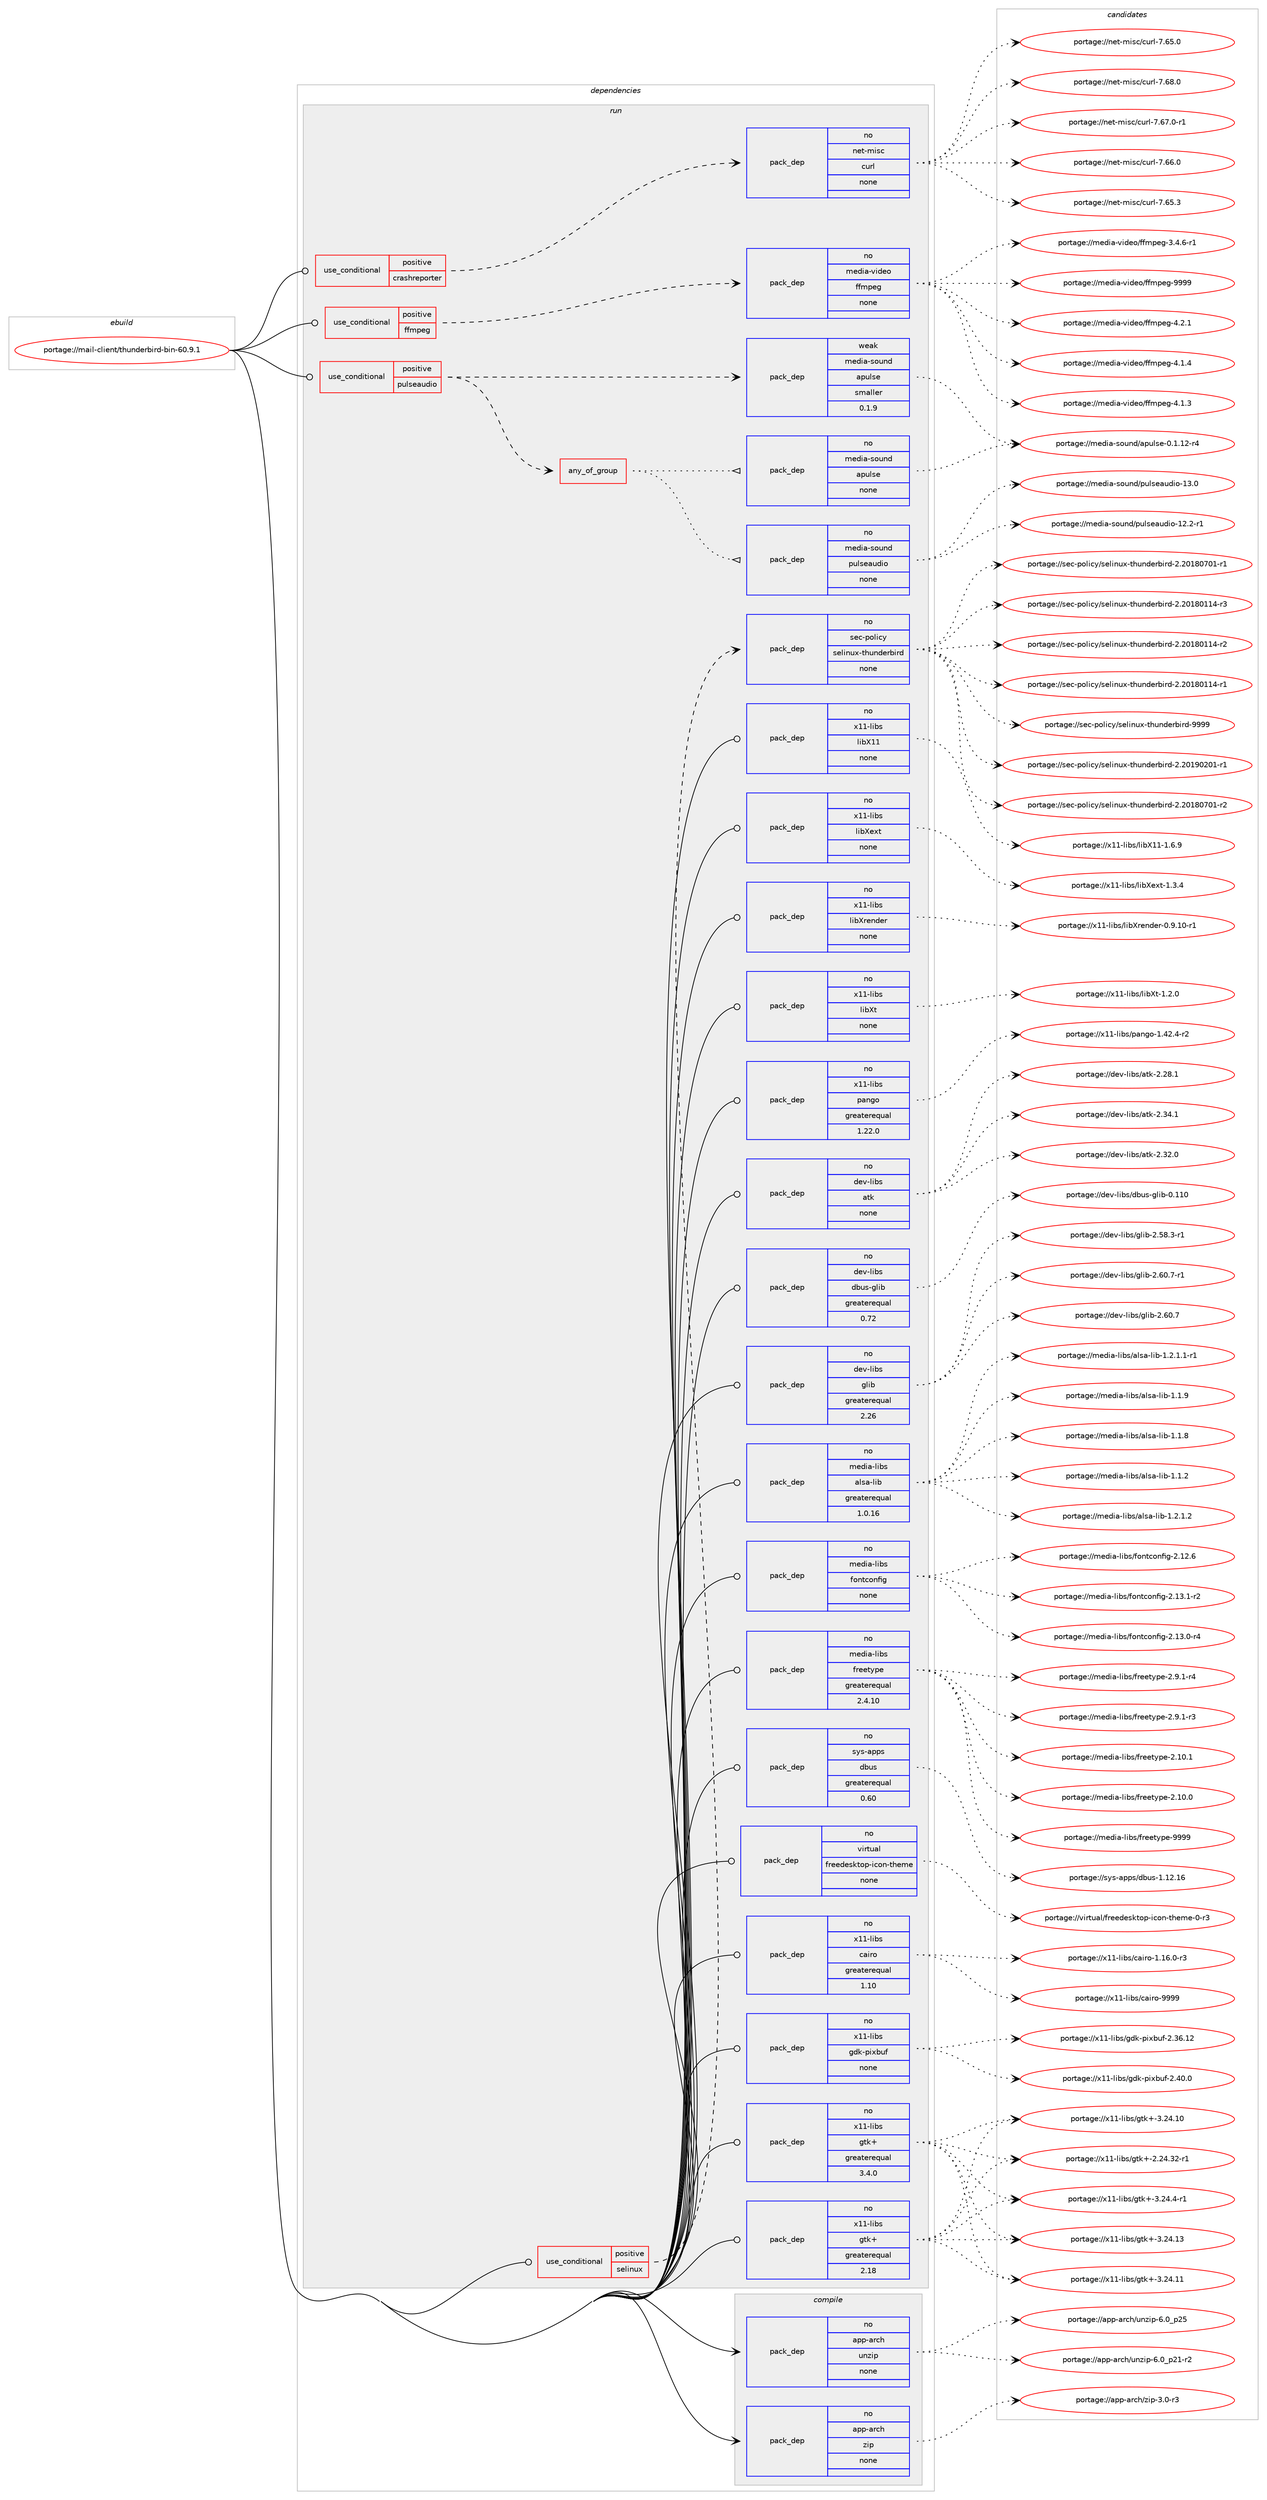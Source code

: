 digraph prolog {

# *************
# Graph options
# *************

newrank=true;
concentrate=true;
compound=true;
graph [rankdir=LR,fontname=Helvetica,fontsize=10,ranksep=1.5];#, ranksep=2.5, nodesep=0.2];
edge  [arrowhead=vee];
node  [fontname=Helvetica,fontsize=10];

# **********
# The ebuild
# **********

subgraph cluster_leftcol {
color=gray;
label=<<i>ebuild</i>>;
id [label="portage://mail-client/thunderbird-bin-60.9.1", color=red, width=4, href="../mail-client/thunderbird-bin-60.9.1.svg"];
}

# ****************
# The dependencies
# ****************

subgraph cluster_midcol {
color=gray;
label=<<i>dependencies</i>>;
subgraph cluster_compile {
fillcolor="#eeeeee";
style=filled;
label=<<i>compile</i>>;
subgraph pack177178 {
dependency234329 [label=<<TABLE BORDER="0" CELLBORDER="1" CELLSPACING="0" CELLPADDING="4" WIDTH="220"><TR><TD ROWSPAN="6" CELLPADDING="30">pack_dep</TD></TR><TR><TD WIDTH="110">no</TD></TR><TR><TD>app-arch</TD></TR><TR><TD>unzip</TD></TR><TR><TD>none</TD></TR><TR><TD></TD></TR></TABLE>>, shape=none, color=blue];
}
id:e -> dependency234329:w [weight=20,style="solid",arrowhead="vee"];
subgraph pack177179 {
dependency234330 [label=<<TABLE BORDER="0" CELLBORDER="1" CELLSPACING="0" CELLPADDING="4" WIDTH="220"><TR><TD ROWSPAN="6" CELLPADDING="30">pack_dep</TD></TR><TR><TD WIDTH="110">no</TD></TR><TR><TD>app-arch</TD></TR><TR><TD>zip</TD></TR><TR><TD>none</TD></TR><TR><TD></TD></TR></TABLE>>, shape=none, color=blue];
}
id:e -> dependency234330:w [weight=20,style="solid",arrowhead="vee"];
}
subgraph cluster_compileandrun {
fillcolor="#eeeeee";
style=filled;
label=<<i>compile and run</i>>;
}
subgraph cluster_run {
fillcolor="#eeeeee";
style=filled;
label=<<i>run</i>>;
subgraph cond53550 {
dependency234331 [label=<<TABLE BORDER="0" CELLBORDER="1" CELLSPACING="0" CELLPADDING="4"><TR><TD ROWSPAN="3" CELLPADDING="10">use_conditional</TD></TR><TR><TD>positive</TD></TR><TR><TD>crashreporter</TD></TR></TABLE>>, shape=none, color=red];
subgraph pack177180 {
dependency234332 [label=<<TABLE BORDER="0" CELLBORDER="1" CELLSPACING="0" CELLPADDING="4" WIDTH="220"><TR><TD ROWSPAN="6" CELLPADDING="30">pack_dep</TD></TR><TR><TD WIDTH="110">no</TD></TR><TR><TD>net-misc</TD></TR><TR><TD>curl</TD></TR><TR><TD>none</TD></TR><TR><TD></TD></TR></TABLE>>, shape=none, color=blue];
}
dependency234331:e -> dependency234332:w [weight=20,style="dashed",arrowhead="vee"];
}
id:e -> dependency234331:w [weight=20,style="solid",arrowhead="odot"];
subgraph cond53551 {
dependency234333 [label=<<TABLE BORDER="0" CELLBORDER="1" CELLSPACING="0" CELLPADDING="4"><TR><TD ROWSPAN="3" CELLPADDING="10">use_conditional</TD></TR><TR><TD>positive</TD></TR><TR><TD>ffmpeg</TD></TR></TABLE>>, shape=none, color=red];
subgraph pack177181 {
dependency234334 [label=<<TABLE BORDER="0" CELLBORDER="1" CELLSPACING="0" CELLPADDING="4" WIDTH="220"><TR><TD ROWSPAN="6" CELLPADDING="30">pack_dep</TD></TR><TR><TD WIDTH="110">no</TD></TR><TR><TD>media-video</TD></TR><TR><TD>ffmpeg</TD></TR><TR><TD>none</TD></TR><TR><TD></TD></TR></TABLE>>, shape=none, color=blue];
}
dependency234333:e -> dependency234334:w [weight=20,style="dashed",arrowhead="vee"];
}
id:e -> dependency234333:w [weight=20,style="solid",arrowhead="odot"];
subgraph cond53552 {
dependency234335 [label=<<TABLE BORDER="0" CELLBORDER="1" CELLSPACING="0" CELLPADDING="4"><TR><TD ROWSPAN="3" CELLPADDING="10">use_conditional</TD></TR><TR><TD>positive</TD></TR><TR><TD>pulseaudio</TD></TR></TABLE>>, shape=none, color=red];
subgraph pack177182 {
dependency234336 [label=<<TABLE BORDER="0" CELLBORDER="1" CELLSPACING="0" CELLPADDING="4" WIDTH="220"><TR><TD ROWSPAN="6" CELLPADDING="30">pack_dep</TD></TR><TR><TD WIDTH="110">weak</TD></TR><TR><TD>media-sound</TD></TR><TR><TD>apulse</TD></TR><TR><TD>smaller</TD></TR><TR><TD>0.1.9</TD></TR></TABLE>>, shape=none, color=blue];
}
dependency234335:e -> dependency234336:w [weight=20,style="dashed",arrowhead="vee"];
subgraph any3420 {
dependency234337 [label=<<TABLE BORDER="0" CELLBORDER="1" CELLSPACING="0" CELLPADDING="4"><TR><TD CELLPADDING="10">any_of_group</TD></TR></TABLE>>, shape=none, color=red];subgraph pack177183 {
dependency234338 [label=<<TABLE BORDER="0" CELLBORDER="1" CELLSPACING="0" CELLPADDING="4" WIDTH="220"><TR><TD ROWSPAN="6" CELLPADDING="30">pack_dep</TD></TR><TR><TD WIDTH="110">no</TD></TR><TR><TD>media-sound</TD></TR><TR><TD>pulseaudio</TD></TR><TR><TD>none</TD></TR><TR><TD></TD></TR></TABLE>>, shape=none, color=blue];
}
dependency234337:e -> dependency234338:w [weight=20,style="dotted",arrowhead="oinv"];
subgraph pack177184 {
dependency234339 [label=<<TABLE BORDER="0" CELLBORDER="1" CELLSPACING="0" CELLPADDING="4" WIDTH="220"><TR><TD ROWSPAN="6" CELLPADDING="30">pack_dep</TD></TR><TR><TD WIDTH="110">no</TD></TR><TR><TD>media-sound</TD></TR><TR><TD>apulse</TD></TR><TR><TD>none</TD></TR><TR><TD></TD></TR></TABLE>>, shape=none, color=blue];
}
dependency234337:e -> dependency234339:w [weight=20,style="dotted",arrowhead="oinv"];
}
dependency234335:e -> dependency234337:w [weight=20,style="dashed",arrowhead="vee"];
}
id:e -> dependency234335:w [weight=20,style="solid",arrowhead="odot"];
subgraph cond53553 {
dependency234340 [label=<<TABLE BORDER="0" CELLBORDER="1" CELLSPACING="0" CELLPADDING="4"><TR><TD ROWSPAN="3" CELLPADDING="10">use_conditional</TD></TR><TR><TD>positive</TD></TR><TR><TD>selinux</TD></TR></TABLE>>, shape=none, color=red];
subgraph pack177185 {
dependency234341 [label=<<TABLE BORDER="0" CELLBORDER="1" CELLSPACING="0" CELLPADDING="4" WIDTH="220"><TR><TD ROWSPAN="6" CELLPADDING="30">pack_dep</TD></TR><TR><TD WIDTH="110">no</TD></TR><TR><TD>sec-policy</TD></TR><TR><TD>selinux-thunderbird</TD></TR><TR><TD>none</TD></TR><TR><TD></TD></TR></TABLE>>, shape=none, color=blue];
}
dependency234340:e -> dependency234341:w [weight=20,style="dashed",arrowhead="vee"];
}
id:e -> dependency234340:w [weight=20,style="solid",arrowhead="odot"];
subgraph pack177186 {
dependency234342 [label=<<TABLE BORDER="0" CELLBORDER="1" CELLSPACING="0" CELLPADDING="4" WIDTH="220"><TR><TD ROWSPAN="6" CELLPADDING="30">pack_dep</TD></TR><TR><TD WIDTH="110">no</TD></TR><TR><TD>dev-libs</TD></TR><TR><TD>atk</TD></TR><TR><TD>none</TD></TR><TR><TD></TD></TR></TABLE>>, shape=none, color=blue];
}
id:e -> dependency234342:w [weight=20,style="solid",arrowhead="odot"];
subgraph pack177187 {
dependency234343 [label=<<TABLE BORDER="0" CELLBORDER="1" CELLSPACING="0" CELLPADDING="4" WIDTH="220"><TR><TD ROWSPAN="6" CELLPADDING="30">pack_dep</TD></TR><TR><TD WIDTH="110">no</TD></TR><TR><TD>dev-libs</TD></TR><TR><TD>dbus-glib</TD></TR><TR><TD>greaterequal</TD></TR><TR><TD>0.72</TD></TR></TABLE>>, shape=none, color=blue];
}
id:e -> dependency234343:w [weight=20,style="solid",arrowhead="odot"];
subgraph pack177188 {
dependency234344 [label=<<TABLE BORDER="0" CELLBORDER="1" CELLSPACING="0" CELLPADDING="4" WIDTH="220"><TR><TD ROWSPAN="6" CELLPADDING="30">pack_dep</TD></TR><TR><TD WIDTH="110">no</TD></TR><TR><TD>dev-libs</TD></TR><TR><TD>glib</TD></TR><TR><TD>greaterequal</TD></TR><TR><TD>2.26</TD></TR></TABLE>>, shape=none, color=blue];
}
id:e -> dependency234344:w [weight=20,style="solid",arrowhead="odot"];
subgraph pack177189 {
dependency234345 [label=<<TABLE BORDER="0" CELLBORDER="1" CELLSPACING="0" CELLPADDING="4" WIDTH="220"><TR><TD ROWSPAN="6" CELLPADDING="30">pack_dep</TD></TR><TR><TD WIDTH="110">no</TD></TR><TR><TD>media-libs</TD></TR><TR><TD>alsa-lib</TD></TR><TR><TD>greaterequal</TD></TR><TR><TD>1.0.16</TD></TR></TABLE>>, shape=none, color=blue];
}
id:e -> dependency234345:w [weight=20,style="solid",arrowhead="odot"];
subgraph pack177190 {
dependency234346 [label=<<TABLE BORDER="0" CELLBORDER="1" CELLSPACING="0" CELLPADDING="4" WIDTH="220"><TR><TD ROWSPAN="6" CELLPADDING="30">pack_dep</TD></TR><TR><TD WIDTH="110">no</TD></TR><TR><TD>media-libs</TD></TR><TR><TD>fontconfig</TD></TR><TR><TD>none</TD></TR><TR><TD></TD></TR></TABLE>>, shape=none, color=blue];
}
id:e -> dependency234346:w [weight=20,style="solid",arrowhead="odot"];
subgraph pack177191 {
dependency234347 [label=<<TABLE BORDER="0" CELLBORDER="1" CELLSPACING="0" CELLPADDING="4" WIDTH="220"><TR><TD ROWSPAN="6" CELLPADDING="30">pack_dep</TD></TR><TR><TD WIDTH="110">no</TD></TR><TR><TD>media-libs</TD></TR><TR><TD>freetype</TD></TR><TR><TD>greaterequal</TD></TR><TR><TD>2.4.10</TD></TR></TABLE>>, shape=none, color=blue];
}
id:e -> dependency234347:w [weight=20,style="solid",arrowhead="odot"];
subgraph pack177192 {
dependency234348 [label=<<TABLE BORDER="0" CELLBORDER="1" CELLSPACING="0" CELLPADDING="4" WIDTH="220"><TR><TD ROWSPAN="6" CELLPADDING="30">pack_dep</TD></TR><TR><TD WIDTH="110">no</TD></TR><TR><TD>sys-apps</TD></TR><TR><TD>dbus</TD></TR><TR><TD>greaterequal</TD></TR><TR><TD>0.60</TD></TR></TABLE>>, shape=none, color=blue];
}
id:e -> dependency234348:w [weight=20,style="solid",arrowhead="odot"];
subgraph pack177193 {
dependency234349 [label=<<TABLE BORDER="0" CELLBORDER="1" CELLSPACING="0" CELLPADDING="4" WIDTH="220"><TR><TD ROWSPAN="6" CELLPADDING="30">pack_dep</TD></TR><TR><TD WIDTH="110">no</TD></TR><TR><TD>virtual</TD></TR><TR><TD>freedesktop-icon-theme</TD></TR><TR><TD>none</TD></TR><TR><TD></TD></TR></TABLE>>, shape=none, color=blue];
}
id:e -> dependency234349:w [weight=20,style="solid",arrowhead="odot"];
subgraph pack177194 {
dependency234350 [label=<<TABLE BORDER="0" CELLBORDER="1" CELLSPACING="0" CELLPADDING="4" WIDTH="220"><TR><TD ROWSPAN="6" CELLPADDING="30">pack_dep</TD></TR><TR><TD WIDTH="110">no</TD></TR><TR><TD>x11-libs</TD></TR><TR><TD>cairo</TD></TR><TR><TD>greaterequal</TD></TR><TR><TD>1.10</TD></TR></TABLE>>, shape=none, color=blue];
}
id:e -> dependency234350:w [weight=20,style="solid",arrowhead="odot"];
subgraph pack177195 {
dependency234351 [label=<<TABLE BORDER="0" CELLBORDER="1" CELLSPACING="0" CELLPADDING="4" WIDTH="220"><TR><TD ROWSPAN="6" CELLPADDING="30">pack_dep</TD></TR><TR><TD WIDTH="110">no</TD></TR><TR><TD>x11-libs</TD></TR><TR><TD>gdk-pixbuf</TD></TR><TR><TD>none</TD></TR><TR><TD></TD></TR></TABLE>>, shape=none, color=blue];
}
id:e -> dependency234351:w [weight=20,style="solid",arrowhead="odot"];
subgraph pack177196 {
dependency234352 [label=<<TABLE BORDER="0" CELLBORDER="1" CELLSPACING="0" CELLPADDING="4" WIDTH="220"><TR><TD ROWSPAN="6" CELLPADDING="30">pack_dep</TD></TR><TR><TD WIDTH="110">no</TD></TR><TR><TD>x11-libs</TD></TR><TR><TD>gtk+</TD></TR><TR><TD>greaterequal</TD></TR><TR><TD>2.18</TD></TR></TABLE>>, shape=none, color=blue];
}
id:e -> dependency234352:w [weight=20,style="solid",arrowhead="odot"];
subgraph pack177197 {
dependency234353 [label=<<TABLE BORDER="0" CELLBORDER="1" CELLSPACING="0" CELLPADDING="4" WIDTH="220"><TR><TD ROWSPAN="6" CELLPADDING="30">pack_dep</TD></TR><TR><TD WIDTH="110">no</TD></TR><TR><TD>x11-libs</TD></TR><TR><TD>gtk+</TD></TR><TR><TD>greaterequal</TD></TR><TR><TD>3.4.0</TD></TR></TABLE>>, shape=none, color=blue];
}
id:e -> dependency234353:w [weight=20,style="solid",arrowhead="odot"];
subgraph pack177198 {
dependency234354 [label=<<TABLE BORDER="0" CELLBORDER="1" CELLSPACING="0" CELLPADDING="4" WIDTH="220"><TR><TD ROWSPAN="6" CELLPADDING="30">pack_dep</TD></TR><TR><TD WIDTH="110">no</TD></TR><TR><TD>x11-libs</TD></TR><TR><TD>libX11</TD></TR><TR><TD>none</TD></TR><TR><TD></TD></TR></TABLE>>, shape=none, color=blue];
}
id:e -> dependency234354:w [weight=20,style="solid",arrowhead="odot"];
subgraph pack177199 {
dependency234355 [label=<<TABLE BORDER="0" CELLBORDER="1" CELLSPACING="0" CELLPADDING="4" WIDTH="220"><TR><TD ROWSPAN="6" CELLPADDING="30">pack_dep</TD></TR><TR><TD WIDTH="110">no</TD></TR><TR><TD>x11-libs</TD></TR><TR><TD>libXext</TD></TR><TR><TD>none</TD></TR><TR><TD></TD></TR></TABLE>>, shape=none, color=blue];
}
id:e -> dependency234355:w [weight=20,style="solid",arrowhead="odot"];
subgraph pack177200 {
dependency234356 [label=<<TABLE BORDER="0" CELLBORDER="1" CELLSPACING="0" CELLPADDING="4" WIDTH="220"><TR><TD ROWSPAN="6" CELLPADDING="30">pack_dep</TD></TR><TR><TD WIDTH="110">no</TD></TR><TR><TD>x11-libs</TD></TR><TR><TD>libXrender</TD></TR><TR><TD>none</TD></TR><TR><TD></TD></TR></TABLE>>, shape=none, color=blue];
}
id:e -> dependency234356:w [weight=20,style="solid",arrowhead="odot"];
subgraph pack177201 {
dependency234357 [label=<<TABLE BORDER="0" CELLBORDER="1" CELLSPACING="0" CELLPADDING="4" WIDTH="220"><TR><TD ROWSPAN="6" CELLPADDING="30">pack_dep</TD></TR><TR><TD WIDTH="110">no</TD></TR><TR><TD>x11-libs</TD></TR><TR><TD>libXt</TD></TR><TR><TD>none</TD></TR><TR><TD></TD></TR></TABLE>>, shape=none, color=blue];
}
id:e -> dependency234357:w [weight=20,style="solid",arrowhead="odot"];
subgraph pack177202 {
dependency234358 [label=<<TABLE BORDER="0" CELLBORDER="1" CELLSPACING="0" CELLPADDING="4" WIDTH="220"><TR><TD ROWSPAN="6" CELLPADDING="30">pack_dep</TD></TR><TR><TD WIDTH="110">no</TD></TR><TR><TD>x11-libs</TD></TR><TR><TD>pango</TD></TR><TR><TD>greaterequal</TD></TR><TR><TD>1.22.0</TD></TR></TABLE>>, shape=none, color=blue];
}
id:e -> dependency234358:w [weight=20,style="solid",arrowhead="odot"];
}
}

# **************
# The candidates
# **************

subgraph cluster_choices {
rank=same;
color=gray;
label=<<i>candidates</i>>;

subgraph choice177178 {
color=black;
nodesep=1;
choice971121124597114991044711711012210511245544648951125053 [label="portage://app-arch/unzip-6.0_p25", color=red, width=4,href="../app-arch/unzip-6.0_p25.svg"];
choice9711211245971149910447117110122105112455446489511250494511450 [label="portage://app-arch/unzip-6.0_p21-r2", color=red, width=4,href="../app-arch/unzip-6.0_p21-r2.svg"];
dependency234329:e -> choice971121124597114991044711711012210511245544648951125053:w [style=dotted,weight="100"];
dependency234329:e -> choice9711211245971149910447117110122105112455446489511250494511450:w [style=dotted,weight="100"];
}
subgraph choice177179 {
color=black;
nodesep=1;
choice9711211245971149910447122105112455146484511451 [label="portage://app-arch/zip-3.0-r3", color=red, width=4,href="../app-arch/zip-3.0-r3.svg"];
dependency234330:e -> choice9711211245971149910447122105112455146484511451:w [style=dotted,weight="100"];
}
subgraph choice177180 {
color=black;
nodesep=1;
choice1101011164510910511599479911711410845554654564648 [label="portage://net-misc/curl-7.68.0", color=red, width=4,href="../net-misc/curl-7.68.0.svg"];
choice11010111645109105115994799117114108455546545546484511449 [label="portage://net-misc/curl-7.67.0-r1", color=red, width=4,href="../net-misc/curl-7.67.0-r1.svg"];
choice1101011164510910511599479911711410845554654544648 [label="portage://net-misc/curl-7.66.0", color=red, width=4,href="../net-misc/curl-7.66.0.svg"];
choice1101011164510910511599479911711410845554654534651 [label="portage://net-misc/curl-7.65.3", color=red, width=4,href="../net-misc/curl-7.65.3.svg"];
choice1101011164510910511599479911711410845554654534648 [label="portage://net-misc/curl-7.65.0", color=red, width=4,href="../net-misc/curl-7.65.0.svg"];
dependency234332:e -> choice1101011164510910511599479911711410845554654564648:w [style=dotted,weight="100"];
dependency234332:e -> choice11010111645109105115994799117114108455546545546484511449:w [style=dotted,weight="100"];
dependency234332:e -> choice1101011164510910511599479911711410845554654544648:w [style=dotted,weight="100"];
dependency234332:e -> choice1101011164510910511599479911711410845554654534651:w [style=dotted,weight="100"];
dependency234332:e -> choice1101011164510910511599479911711410845554654534648:w [style=dotted,weight="100"];
}
subgraph choice177181 {
color=black;
nodesep=1;
choice1091011001059745118105100101111471021021091121011034557575757 [label="portage://media-video/ffmpeg-9999", color=red, width=4,href="../media-video/ffmpeg-9999.svg"];
choice109101100105974511810510010111147102102109112101103455246504649 [label="portage://media-video/ffmpeg-4.2.1", color=red, width=4,href="../media-video/ffmpeg-4.2.1.svg"];
choice109101100105974511810510010111147102102109112101103455246494652 [label="portage://media-video/ffmpeg-4.1.4", color=red, width=4,href="../media-video/ffmpeg-4.1.4.svg"];
choice109101100105974511810510010111147102102109112101103455246494651 [label="portage://media-video/ffmpeg-4.1.3", color=red, width=4,href="../media-video/ffmpeg-4.1.3.svg"];
choice1091011001059745118105100101111471021021091121011034551465246544511449 [label="portage://media-video/ffmpeg-3.4.6-r1", color=red, width=4,href="../media-video/ffmpeg-3.4.6-r1.svg"];
dependency234334:e -> choice1091011001059745118105100101111471021021091121011034557575757:w [style=dotted,weight="100"];
dependency234334:e -> choice109101100105974511810510010111147102102109112101103455246504649:w [style=dotted,weight="100"];
dependency234334:e -> choice109101100105974511810510010111147102102109112101103455246494652:w [style=dotted,weight="100"];
dependency234334:e -> choice109101100105974511810510010111147102102109112101103455246494651:w [style=dotted,weight="100"];
dependency234334:e -> choice1091011001059745118105100101111471021021091121011034551465246544511449:w [style=dotted,weight="100"];
}
subgraph choice177182 {
color=black;
nodesep=1;
choice10910110010597451151111171101004797112117108115101454846494649504511452 [label="portage://media-sound/apulse-0.1.12-r4", color=red, width=4,href="../media-sound/apulse-0.1.12-r4.svg"];
dependency234336:e -> choice10910110010597451151111171101004797112117108115101454846494649504511452:w [style=dotted,weight="100"];
}
subgraph choice177183 {
color=black;
nodesep=1;
choice109101100105974511511111711010047112117108115101971171001051114549514648 [label="portage://media-sound/pulseaudio-13.0", color=red, width=4,href="../media-sound/pulseaudio-13.0.svg"];
choice1091011001059745115111117110100471121171081151019711710010511145495046504511449 [label="portage://media-sound/pulseaudio-12.2-r1", color=red, width=4,href="../media-sound/pulseaudio-12.2-r1.svg"];
dependency234338:e -> choice109101100105974511511111711010047112117108115101971171001051114549514648:w [style=dotted,weight="100"];
dependency234338:e -> choice1091011001059745115111117110100471121171081151019711710010511145495046504511449:w [style=dotted,weight="100"];
}
subgraph choice177184 {
color=black;
nodesep=1;
choice10910110010597451151111171101004797112117108115101454846494649504511452 [label="portage://media-sound/apulse-0.1.12-r4", color=red, width=4,href="../media-sound/apulse-0.1.12-r4.svg"];
dependency234339:e -> choice10910110010597451151111171101004797112117108115101454846494649504511452:w [style=dotted,weight="100"];
}
subgraph choice177185 {
color=black;
nodesep=1;
choice1151019945112111108105991214711510110810511011712045116104117110100101114981051141004557575757 [label="portage://sec-policy/selinux-thunderbird-9999", color=red, width=4,href="../sec-policy/selinux-thunderbird-9999.svg"];
choice11510199451121111081059912147115101108105110117120451161041171101001011149810511410045504650484957485048494511449 [label="portage://sec-policy/selinux-thunderbird-2.20190201-r1", color=red, width=4,href="../sec-policy/selinux-thunderbird-2.20190201-r1.svg"];
choice11510199451121111081059912147115101108105110117120451161041171101001011149810511410045504650484956485548494511450 [label="portage://sec-policy/selinux-thunderbird-2.20180701-r2", color=red, width=4,href="../sec-policy/selinux-thunderbird-2.20180701-r2.svg"];
choice11510199451121111081059912147115101108105110117120451161041171101001011149810511410045504650484956485548494511449 [label="portage://sec-policy/selinux-thunderbird-2.20180701-r1", color=red, width=4,href="../sec-policy/selinux-thunderbird-2.20180701-r1.svg"];
choice11510199451121111081059912147115101108105110117120451161041171101001011149810511410045504650484956484949524511451 [label="portage://sec-policy/selinux-thunderbird-2.20180114-r3", color=red, width=4,href="../sec-policy/selinux-thunderbird-2.20180114-r3.svg"];
choice11510199451121111081059912147115101108105110117120451161041171101001011149810511410045504650484956484949524511450 [label="portage://sec-policy/selinux-thunderbird-2.20180114-r2", color=red, width=4,href="../sec-policy/selinux-thunderbird-2.20180114-r2.svg"];
choice11510199451121111081059912147115101108105110117120451161041171101001011149810511410045504650484956484949524511449 [label="portage://sec-policy/selinux-thunderbird-2.20180114-r1", color=red, width=4,href="../sec-policy/selinux-thunderbird-2.20180114-r1.svg"];
dependency234341:e -> choice1151019945112111108105991214711510110810511011712045116104117110100101114981051141004557575757:w [style=dotted,weight="100"];
dependency234341:e -> choice11510199451121111081059912147115101108105110117120451161041171101001011149810511410045504650484957485048494511449:w [style=dotted,weight="100"];
dependency234341:e -> choice11510199451121111081059912147115101108105110117120451161041171101001011149810511410045504650484956485548494511450:w [style=dotted,weight="100"];
dependency234341:e -> choice11510199451121111081059912147115101108105110117120451161041171101001011149810511410045504650484956485548494511449:w [style=dotted,weight="100"];
dependency234341:e -> choice11510199451121111081059912147115101108105110117120451161041171101001011149810511410045504650484956484949524511451:w [style=dotted,weight="100"];
dependency234341:e -> choice11510199451121111081059912147115101108105110117120451161041171101001011149810511410045504650484956484949524511450:w [style=dotted,weight="100"];
dependency234341:e -> choice11510199451121111081059912147115101108105110117120451161041171101001011149810511410045504650484956484949524511449:w [style=dotted,weight="100"];
}
subgraph choice177186 {
color=black;
nodesep=1;
choice1001011184510810598115479711610745504651524649 [label="portage://dev-libs/atk-2.34.1", color=red, width=4,href="../dev-libs/atk-2.34.1.svg"];
choice1001011184510810598115479711610745504651504648 [label="portage://dev-libs/atk-2.32.0", color=red, width=4,href="../dev-libs/atk-2.32.0.svg"];
choice1001011184510810598115479711610745504650564649 [label="portage://dev-libs/atk-2.28.1", color=red, width=4,href="../dev-libs/atk-2.28.1.svg"];
dependency234342:e -> choice1001011184510810598115479711610745504651524649:w [style=dotted,weight="100"];
dependency234342:e -> choice1001011184510810598115479711610745504651504648:w [style=dotted,weight="100"];
dependency234342:e -> choice1001011184510810598115479711610745504650564649:w [style=dotted,weight="100"];
}
subgraph choice177187 {
color=black;
nodesep=1;
choice100101118451081059811547100981171154510310810598454846494948 [label="portage://dev-libs/dbus-glib-0.110", color=red, width=4,href="../dev-libs/dbus-glib-0.110.svg"];
dependency234343:e -> choice100101118451081059811547100981171154510310810598454846494948:w [style=dotted,weight="100"];
}
subgraph choice177188 {
color=black;
nodesep=1;
choice10010111845108105981154710310810598455046544846554511449 [label="portage://dev-libs/glib-2.60.7-r1", color=red, width=4,href="../dev-libs/glib-2.60.7-r1.svg"];
choice1001011184510810598115471031081059845504654484655 [label="portage://dev-libs/glib-2.60.7", color=red, width=4,href="../dev-libs/glib-2.60.7.svg"];
choice10010111845108105981154710310810598455046535646514511449 [label="portage://dev-libs/glib-2.58.3-r1", color=red, width=4,href="../dev-libs/glib-2.58.3-r1.svg"];
dependency234344:e -> choice10010111845108105981154710310810598455046544846554511449:w [style=dotted,weight="100"];
dependency234344:e -> choice1001011184510810598115471031081059845504654484655:w [style=dotted,weight="100"];
dependency234344:e -> choice10010111845108105981154710310810598455046535646514511449:w [style=dotted,weight="100"];
}
subgraph choice177189 {
color=black;
nodesep=1;
choice10910110010597451081059811547971081159745108105984549465046494650 [label="portage://media-libs/alsa-lib-1.2.1.2", color=red, width=4,href="../media-libs/alsa-lib-1.2.1.2.svg"];
choice109101100105974510810598115479710811597451081059845494650464946494511449 [label="portage://media-libs/alsa-lib-1.2.1.1-r1", color=red, width=4,href="../media-libs/alsa-lib-1.2.1.1-r1.svg"];
choice1091011001059745108105981154797108115974510810598454946494657 [label="portage://media-libs/alsa-lib-1.1.9", color=red, width=4,href="../media-libs/alsa-lib-1.1.9.svg"];
choice1091011001059745108105981154797108115974510810598454946494656 [label="portage://media-libs/alsa-lib-1.1.8", color=red, width=4,href="../media-libs/alsa-lib-1.1.8.svg"];
choice1091011001059745108105981154797108115974510810598454946494650 [label="portage://media-libs/alsa-lib-1.1.2", color=red, width=4,href="../media-libs/alsa-lib-1.1.2.svg"];
dependency234345:e -> choice10910110010597451081059811547971081159745108105984549465046494650:w [style=dotted,weight="100"];
dependency234345:e -> choice109101100105974510810598115479710811597451081059845494650464946494511449:w [style=dotted,weight="100"];
dependency234345:e -> choice1091011001059745108105981154797108115974510810598454946494657:w [style=dotted,weight="100"];
dependency234345:e -> choice1091011001059745108105981154797108115974510810598454946494656:w [style=dotted,weight="100"];
dependency234345:e -> choice1091011001059745108105981154797108115974510810598454946494650:w [style=dotted,weight="100"];
}
subgraph choice177190 {
color=black;
nodesep=1;
choice1091011001059745108105981154710211111011699111110102105103455046495146494511450 [label="portage://media-libs/fontconfig-2.13.1-r2", color=red, width=4,href="../media-libs/fontconfig-2.13.1-r2.svg"];
choice1091011001059745108105981154710211111011699111110102105103455046495146484511452 [label="portage://media-libs/fontconfig-2.13.0-r4", color=red, width=4,href="../media-libs/fontconfig-2.13.0-r4.svg"];
choice109101100105974510810598115471021111101169911111010210510345504649504654 [label="portage://media-libs/fontconfig-2.12.6", color=red, width=4,href="../media-libs/fontconfig-2.12.6.svg"];
dependency234346:e -> choice1091011001059745108105981154710211111011699111110102105103455046495146494511450:w [style=dotted,weight="100"];
dependency234346:e -> choice1091011001059745108105981154710211111011699111110102105103455046495146484511452:w [style=dotted,weight="100"];
dependency234346:e -> choice109101100105974510810598115471021111101169911111010210510345504649504654:w [style=dotted,weight="100"];
}
subgraph choice177191 {
color=black;
nodesep=1;
choice109101100105974510810598115471021141011011161211121014557575757 [label="portage://media-libs/freetype-9999", color=red, width=4,href="../media-libs/freetype-9999.svg"];
choice109101100105974510810598115471021141011011161211121014550465746494511452 [label="portage://media-libs/freetype-2.9.1-r4", color=red, width=4,href="../media-libs/freetype-2.9.1-r4.svg"];
choice109101100105974510810598115471021141011011161211121014550465746494511451 [label="portage://media-libs/freetype-2.9.1-r3", color=red, width=4,href="../media-libs/freetype-2.9.1-r3.svg"];
choice1091011001059745108105981154710211410110111612111210145504649484649 [label="portage://media-libs/freetype-2.10.1", color=red, width=4,href="../media-libs/freetype-2.10.1.svg"];
choice1091011001059745108105981154710211410110111612111210145504649484648 [label="portage://media-libs/freetype-2.10.0", color=red, width=4,href="../media-libs/freetype-2.10.0.svg"];
dependency234347:e -> choice109101100105974510810598115471021141011011161211121014557575757:w [style=dotted,weight="100"];
dependency234347:e -> choice109101100105974510810598115471021141011011161211121014550465746494511452:w [style=dotted,weight="100"];
dependency234347:e -> choice109101100105974510810598115471021141011011161211121014550465746494511451:w [style=dotted,weight="100"];
dependency234347:e -> choice1091011001059745108105981154710211410110111612111210145504649484649:w [style=dotted,weight="100"];
dependency234347:e -> choice1091011001059745108105981154710211410110111612111210145504649484648:w [style=dotted,weight="100"];
}
subgraph choice177192 {
color=black;
nodesep=1;
choice115121115459711211211547100981171154549464950464954 [label="portage://sys-apps/dbus-1.12.16", color=red, width=4,href="../sys-apps/dbus-1.12.16.svg"];
dependency234348:e -> choice115121115459711211211547100981171154549464950464954:w [style=dotted,weight="100"];
}
subgraph choice177193 {
color=black;
nodesep=1;
choice118105114116117971084710211410110110010111510711611111245105991111104511610410110910145484511451 [label="portage://virtual/freedesktop-icon-theme-0-r3", color=red, width=4,href="../virtual/freedesktop-icon-theme-0-r3.svg"];
dependency234349:e -> choice118105114116117971084710211410110110010111510711611111245105991111104511610410110910145484511451:w [style=dotted,weight="100"];
}
subgraph choice177194 {
color=black;
nodesep=1;
choice120494945108105981154799971051141114557575757 [label="portage://x11-libs/cairo-9999", color=red, width=4,href="../x11-libs/cairo-9999.svg"];
choice12049494510810598115479997105114111454946495446484511451 [label="portage://x11-libs/cairo-1.16.0-r3", color=red, width=4,href="../x11-libs/cairo-1.16.0-r3.svg"];
dependency234350:e -> choice120494945108105981154799971051141114557575757:w [style=dotted,weight="100"];
dependency234350:e -> choice12049494510810598115479997105114111454946495446484511451:w [style=dotted,weight="100"];
}
subgraph choice177195 {
color=black;
nodesep=1;
choice1204949451081059811547103100107451121051209811710245504652484648 [label="portage://x11-libs/gdk-pixbuf-2.40.0", color=red, width=4,href="../x11-libs/gdk-pixbuf-2.40.0.svg"];
choice120494945108105981154710310010745112105120981171024550465154464950 [label="portage://x11-libs/gdk-pixbuf-2.36.12", color=red, width=4,href="../x11-libs/gdk-pixbuf-2.36.12.svg"];
dependency234351:e -> choice1204949451081059811547103100107451121051209811710245504652484648:w [style=dotted,weight="100"];
dependency234351:e -> choice120494945108105981154710310010745112105120981171024550465154464950:w [style=dotted,weight="100"];
}
subgraph choice177196 {
color=black;
nodesep=1;
choice120494945108105981154710311610743455146505246524511449 [label="portage://x11-libs/gtk+-3.24.4-r1", color=red, width=4,href="../x11-libs/gtk+-3.24.4-r1.svg"];
choice1204949451081059811547103116107434551465052464951 [label="portage://x11-libs/gtk+-3.24.13", color=red, width=4,href="../x11-libs/gtk+-3.24.13.svg"];
choice1204949451081059811547103116107434551465052464949 [label="portage://x11-libs/gtk+-3.24.11", color=red, width=4,href="../x11-libs/gtk+-3.24.11.svg"];
choice1204949451081059811547103116107434551465052464948 [label="portage://x11-libs/gtk+-3.24.10", color=red, width=4,href="../x11-libs/gtk+-3.24.10.svg"];
choice12049494510810598115471031161074345504650524651504511449 [label="portage://x11-libs/gtk+-2.24.32-r1", color=red, width=4,href="../x11-libs/gtk+-2.24.32-r1.svg"];
dependency234352:e -> choice120494945108105981154710311610743455146505246524511449:w [style=dotted,weight="100"];
dependency234352:e -> choice1204949451081059811547103116107434551465052464951:w [style=dotted,weight="100"];
dependency234352:e -> choice1204949451081059811547103116107434551465052464949:w [style=dotted,weight="100"];
dependency234352:e -> choice1204949451081059811547103116107434551465052464948:w [style=dotted,weight="100"];
dependency234352:e -> choice12049494510810598115471031161074345504650524651504511449:w [style=dotted,weight="100"];
}
subgraph choice177197 {
color=black;
nodesep=1;
choice120494945108105981154710311610743455146505246524511449 [label="portage://x11-libs/gtk+-3.24.4-r1", color=red, width=4,href="../x11-libs/gtk+-3.24.4-r1.svg"];
choice1204949451081059811547103116107434551465052464951 [label="portage://x11-libs/gtk+-3.24.13", color=red, width=4,href="../x11-libs/gtk+-3.24.13.svg"];
choice1204949451081059811547103116107434551465052464949 [label="portage://x11-libs/gtk+-3.24.11", color=red, width=4,href="../x11-libs/gtk+-3.24.11.svg"];
choice1204949451081059811547103116107434551465052464948 [label="portage://x11-libs/gtk+-3.24.10", color=red, width=4,href="../x11-libs/gtk+-3.24.10.svg"];
choice12049494510810598115471031161074345504650524651504511449 [label="portage://x11-libs/gtk+-2.24.32-r1", color=red, width=4,href="../x11-libs/gtk+-2.24.32-r1.svg"];
dependency234353:e -> choice120494945108105981154710311610743455146505246524511449:w [style=dotted,weight="100"];
dependency234353:e -> choice1204949451081059811547103116107434551465052464951:w [style=dotted,weight="100"];
dependency234353:e -> choice1204949451081059811547103116107434551465052464949:w [style=dotted,weight="100"];
dependency234353:e -> choice1204949451081059811547103116107434551465052464948:w [style=dotted,weight="100"];
dependency234353:e -> choice12049494510810598115471031161074345504650524651504511449:w [style=dotted,weight="100"];
}
subgraph choice177198 {
color=black;
nodesep=1;
choice120494945108105981154710810598884949454946544657 [label="portage://x11-libs/libX11-1.6.9", color=red, width=4,href="../x11-libs/libX11-1.6.9.svg"];
dependency234354:e -> choice120494945108105981154710810598884949454946544657:w [style=dotted,weight="100"];
}
subgraph choice177199 {
color=black;
nodesep=1;
choice12049494510810598115471081059888101120116454946514652 [label="portage://x11-libs/libXext-1.3.4", color=red, width=4,href="../x11-libs/libXext-1.3.4.svg"];
dependency234355:e -> choice12049494510810598115471081059888101120116454946514652:w [style=dotted,weight="100"];
}
subgraph choice177200 {
color=black;
nodesep=1;
choice12049494510810598115471081059888114101110100101114454846574649484511449 [label="portage://x11-libs/libXrender-0.9.10-r1", color=red, width=4,href="../x11-libs/libXrender-0.9.10-r1.svg"];
dependency234356:e -> choice12049494510810598115471081059888114101110100101114454846574649484511449:w [style=dotted,weight="100"];
}
subgraph choice177201 {
color=black;
nodesep=1;
choice12049494510810598115471081059888116454946504648 [label="portage://x11-libs/libXt-1.2.0", color=red, width=4,href="../x11-libs/libXt-1.2.0.svg"];
dependency234357:e -> choice12049494510810598115471081059888116454946504648:w [style=dotted,weight="100"];
}
subgraph choice177202 {
color=black;
nodesep=1;
choice120494945108105981154711297110103111454946525046524511450 [label="portage://x11-libs/pango-1.42.4-r2", color=red, width=4,href="../x11-libs/pango-1.42.4-r2.svg"];
dependency234358:e -> choice120494945108105981154711297110103111454946525046524511450:w [style=dotted,weight="100"];
}
}

}
